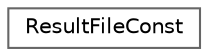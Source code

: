 digraph "クラス階層図"
{
 // LATEX_PDF_SIZE
  bgcolor="transparent";
  edge [fontname=Helvetica,fontsize=10,labelfontname=Helvetica,labelfontsize=10];
  node [fontname=Helvetica,fontsize=10,shape=box,height=0.2,width=0.4];
  rankdir="LR";
  Node0 [id="Node000000",label="ResultFileConst",height=0.2,width=0.4,color="grey40", fillcolor="white", style="filled",URL="$class_result_file_const.html",tooltip=" "];
}
